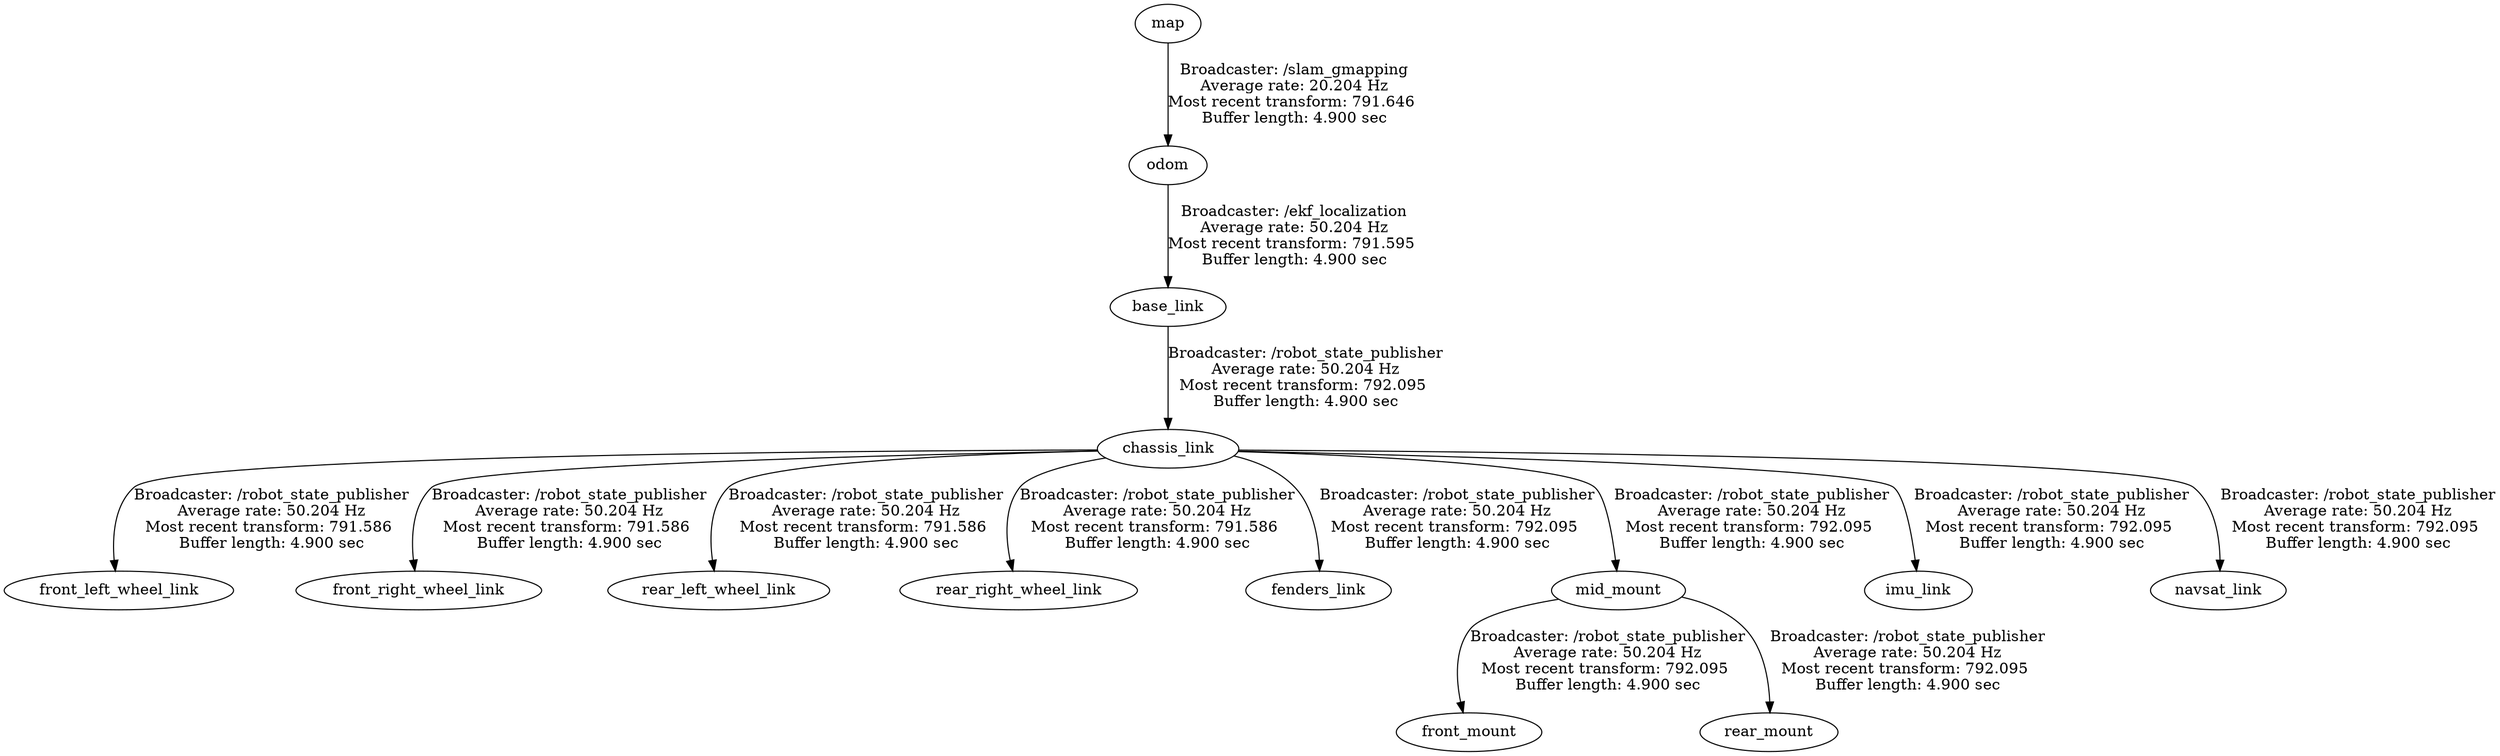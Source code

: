 digraph G {
"chassis_link" -> "front_left_wheel_link"[label="Broadcaster: /robot_state_publisher\nAverage rate: 50.204 Hz\nMost recent transform: 791.586 \nBuffer length: 4.900 sec\n"];
"base_link" -> "chassis_link"[label="Broadcaster: /robot_state_publisher\nAverage rate: 50.204 Hz\nMost recent transform: 792.095 \nBuffer length: 4.900 sec\n"];
"chassis_link" -> "front_right_wheel_link"[label="Broadcaster: /robot_state_publisher\nAverage rate: 50.204 Hz\nMost recent transform: 791.586 \nBuffer length: 4.900 sec\n"];
"chassis_link" -> "rear_left_wheel_link"[label="Broadcaster: /robot_state_publisher\nAverage rate: 50.204 Hz\nMost recent transform: 791.586 \nBuffer length: 4.900 sec\n"];
"chassis_link" -> "rear_right_wheel_link"[label="Broadcaster: /robot_state_publisher\nAverage rate: 50.204 Hz\nMost recent transform: 791.586 \nBuffer length: 4.900 sec\n"];
"odom" -> "base_link"[label="Broadcaster: /ekf_localization\nAverage rate: 50.204 Hz\nMost recent transform: 791.595 \nBuffer length: 4.900 sec\n"];
"map" -> "odom"[label="Broadcaster: /slam_gmapping\nAverage rate: 20.204 Hz\nMost recent transform: 791.646 \nBuffer length: 4.900 sec\n"];
"chassis_link" -> "fenders_link"[label="Broadcaster: /robot_state_publisher\nAverage rate: 50.204 Hz\nMost recent transform: 792.095 \nBuffer length: 4.900 sec\n"];
"mid_mount" -> "front_mount"[label="Broadcaster: /robot_state_publisher\nAverage rate: 50.204 Hz\nMost recent transform: 792.095 \nBuffer length: 4.900 sec\n"];
"chassis_link" -> "mid_mount"[label="Broadcaster: /robot_state_publisher\nAverage rate: 50.204 Hz\nMost recent transform: 792.095 \nBuffer length: 4.900 sec\n"];
"chassis_link" -> "imu_link"[label="Broadcaster: /robot_state_publisher\nAverage rate: 50.204 Hz\nMost recent transform: 792.095 \nBuffer length: 4.900 sec\n"];
"chassis_link" -> "navsat_link"[label="Broadcaster: /robot_state_publisher\nAverage rate: 50.204 Hz\nMost recent transform: 792.095 \nBuffer length: 4.900 sec\n"];
"mid_mount" -> "rear_mount"[label="Broadcaster: /robot_state_publisher\nAverage rate: 50.204 Hz\nMost recent transform: 792.095 \nBuffer length: 4.900 sec\n"];
}